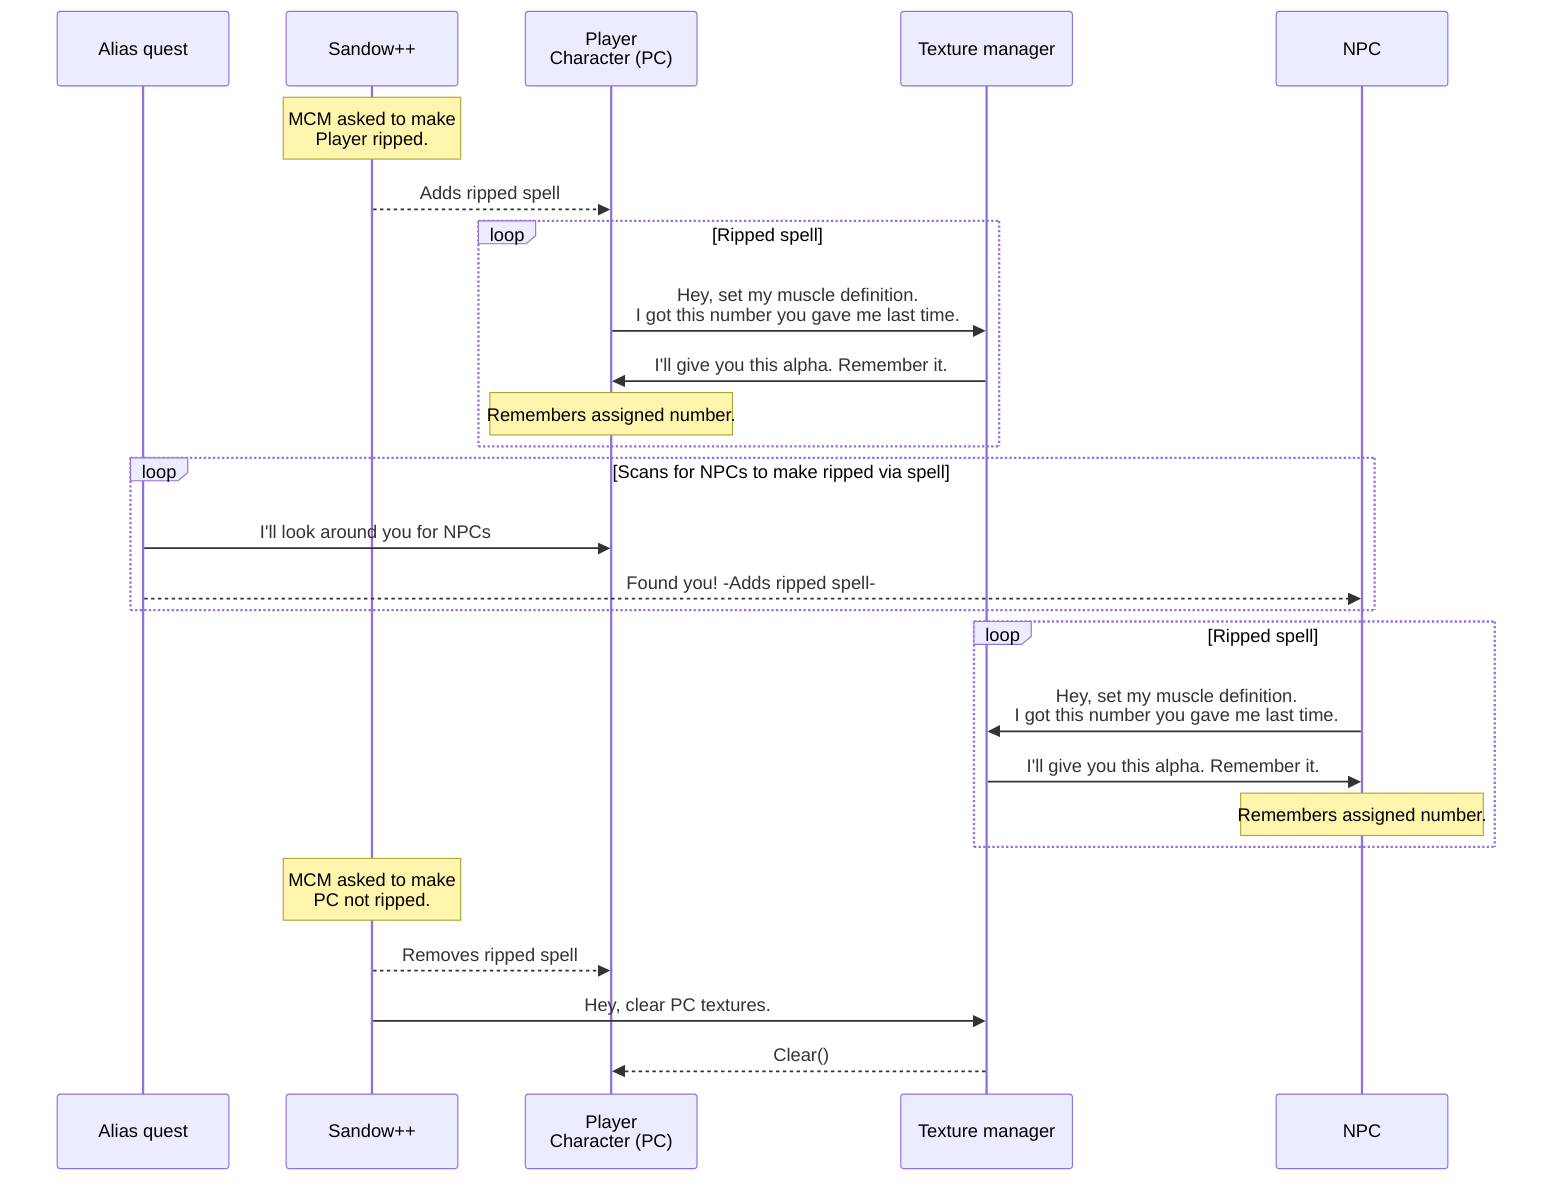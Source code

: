 sequenceDiagram
participant A as Alias quest
participant M as Sandow++
participant P as Player<br>Character (PC)
participant T as Texture manager
participant N as NPC
Note over M: MCM asked to make<br>Player ripped.
M-->>P: Adds ripped spell
loop Ripped spell
    P->>T: Hey, set my muscle definition.<br/>I got this number you gave me last time.
    T->>P: I'll give you this alpha. Remember it.
    Note over P: Remembers assigned number.
end
loop Scans for NPCs to make ripped via spell
    A->>P: I'll look around you for NPCs
    A-->>N: Found you! -Adds ripped spell-
end
loop Ripped spell
    N->>T: Hey, set my muscle definition.<br/>I got this number you gave me last time.
    T->>N: I'll give you this alpha. Remember it.
    Note over N: Remembers assigned number.
end
Note over M: MCM asked to make<br>PC not ripped.
M-->>P: Removes ripped spell
M->>T: Hey, clear PC textures.
T-->>P: Clear()